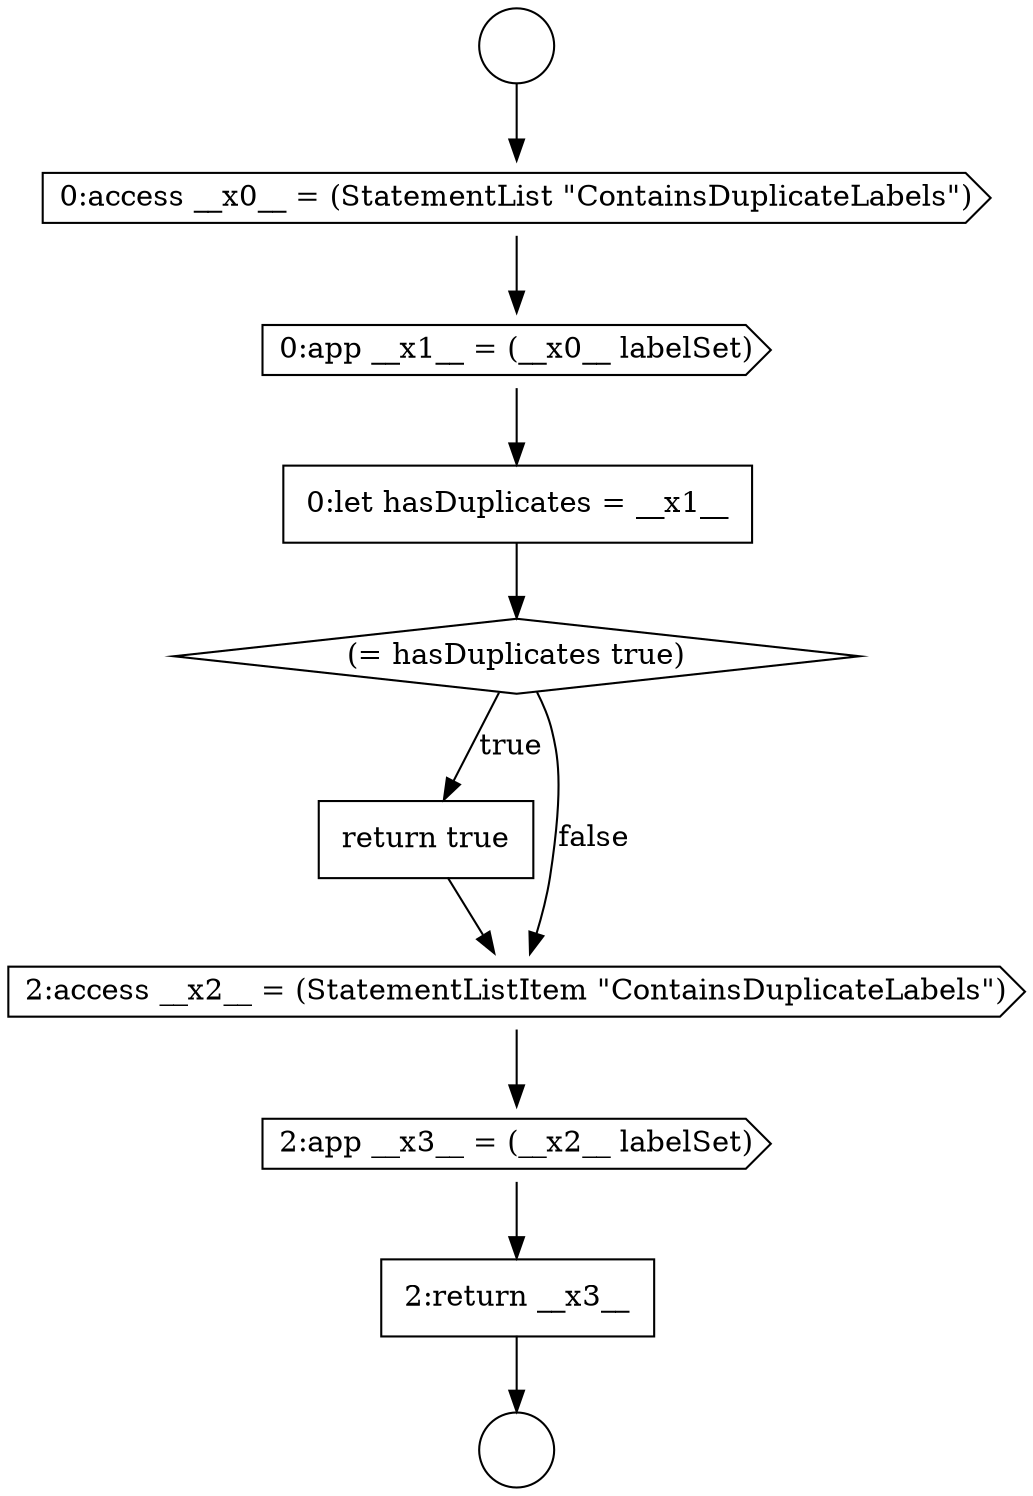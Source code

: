 digraph {
  node5365 [shape=none, margin=0, label=<<font color="black">
    <table border="0" cellborder="1" cellspacing="0" cellpadding="10">
      <tr><td align="left">2:return __x3__</td></tr>
    </table>
  </font>> color="black" fillcolor="white" style=filled]
  node5361 [shape=diamond, label=<<font color="black">(= hasDuplicates true)</font>> color="black" fillcolor="white" style=filled]
  node5360 [shape=none, margin=0, label=<<font color="black">
    <table border="0" cellborder="1" cellspacing="0" cellpadding="10">
      <tr><td align="left">0:let hasDuplicates = __x1__</td></tr>
    </table>
  </font>> color="black" fillcolor="white" style=filled]
  node5362 [shape=none, margin=0, label=<<font color="black">
    <table border="0" cellborder="1" cellspacing="0" cellpadding="10">
      <tr><td align="left">return true</td></tr>
    </table>
  </font>> color="black" fillcolor="white" style=filled]
  node5359 [shape=cds, label=<<font color="black">0:app __x1__ = (__x0__ labelSet)</font>> color="black" fillcolor="white" style=filled]
  node5363 [shape=cds, label=<<font color="black">2:access __x2__ = (StatementListItem &quot;ContainsDuplicateLabels&quot;)</font>> color="black" fillcolor="white" style=filled]
  node5358 [shape=cds, label=<<font color="black">0:access __x0__ = (StatementList &quot;ContainsDuplicateLabels&quot;)</font>> color="black" fillcolor="white" style=filled]
  node5364 [shape=cds, label=<<font color="black">2:app __x3__ = (__x2__ labelSet)</font>> color="black" fillcolor="white" style=filled]
  node5357 [shape=circle label=" " color="black" fillcolor="white" style=filled]
  node5356 [shape=circle label=" " color="black" fillcolor="white" style=filled]
  node5363 -> node5364 [ color="black"]
  node5358 -> node5359 [ color="black"]
  node5361 -> node5362 [label=<<font color="black">true</font>> color="black"]
  node5361 -> node5363 [label=<<font color="black">false</font>> color="black"]
  node5356 -> node5358 [ color="black"]
  node5365 -> node5357 [ color="black"]
  node5360 -> node5361 [ color="black"]
  node5362 -> node5363 [ color="black"]
  node5364 -> node5365 [ color="black"]
  node5359 -> node5360 [ color="black"]
}
